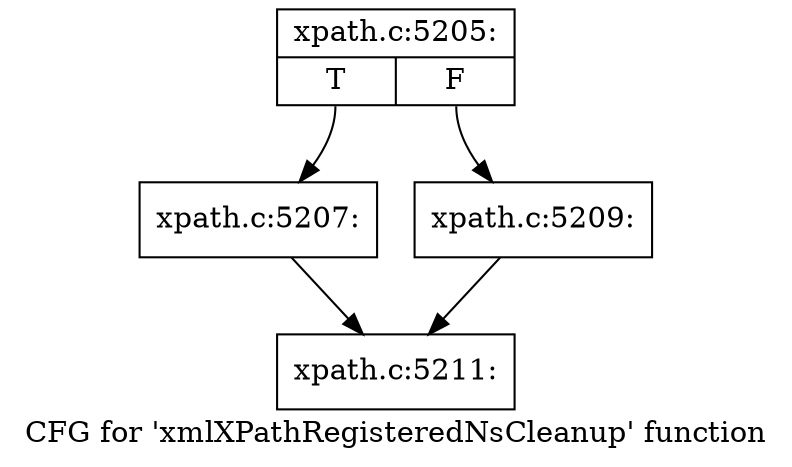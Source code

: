 digraph "CFG for 'xmlXPathRegisteredNsCleanup' function" {
	label="CFG for 'xmlXPathRegisteredNsCleanup' function";

	Node0x55e6b2615fc0 [shape=record,label="{xpath.c:5205:|{<s0>T|<s1>F}}"];
	Node0x55e6b2615fc0:s0 -> Node0x55e6b2611dc0;
	Node0x55e6b2615fc0:s1 -> Node0x55e6b26160a0;
	Node0x55e6b2611dc0 [shape=record,label="{xpath.c:5207:}"];
	Node0x55e6b2611dc0 -> Node0x55e6b26161b0;
	Node0x55e6b26160a0 [shape=record,label="{xpath.c:5209:}"];
	Node0x55e6b26160a0 -> Node0x55e6b26161b0;
	Node0x55e6b26161b0 [shape=record,label="{xpath.c:5211:}"];
}
